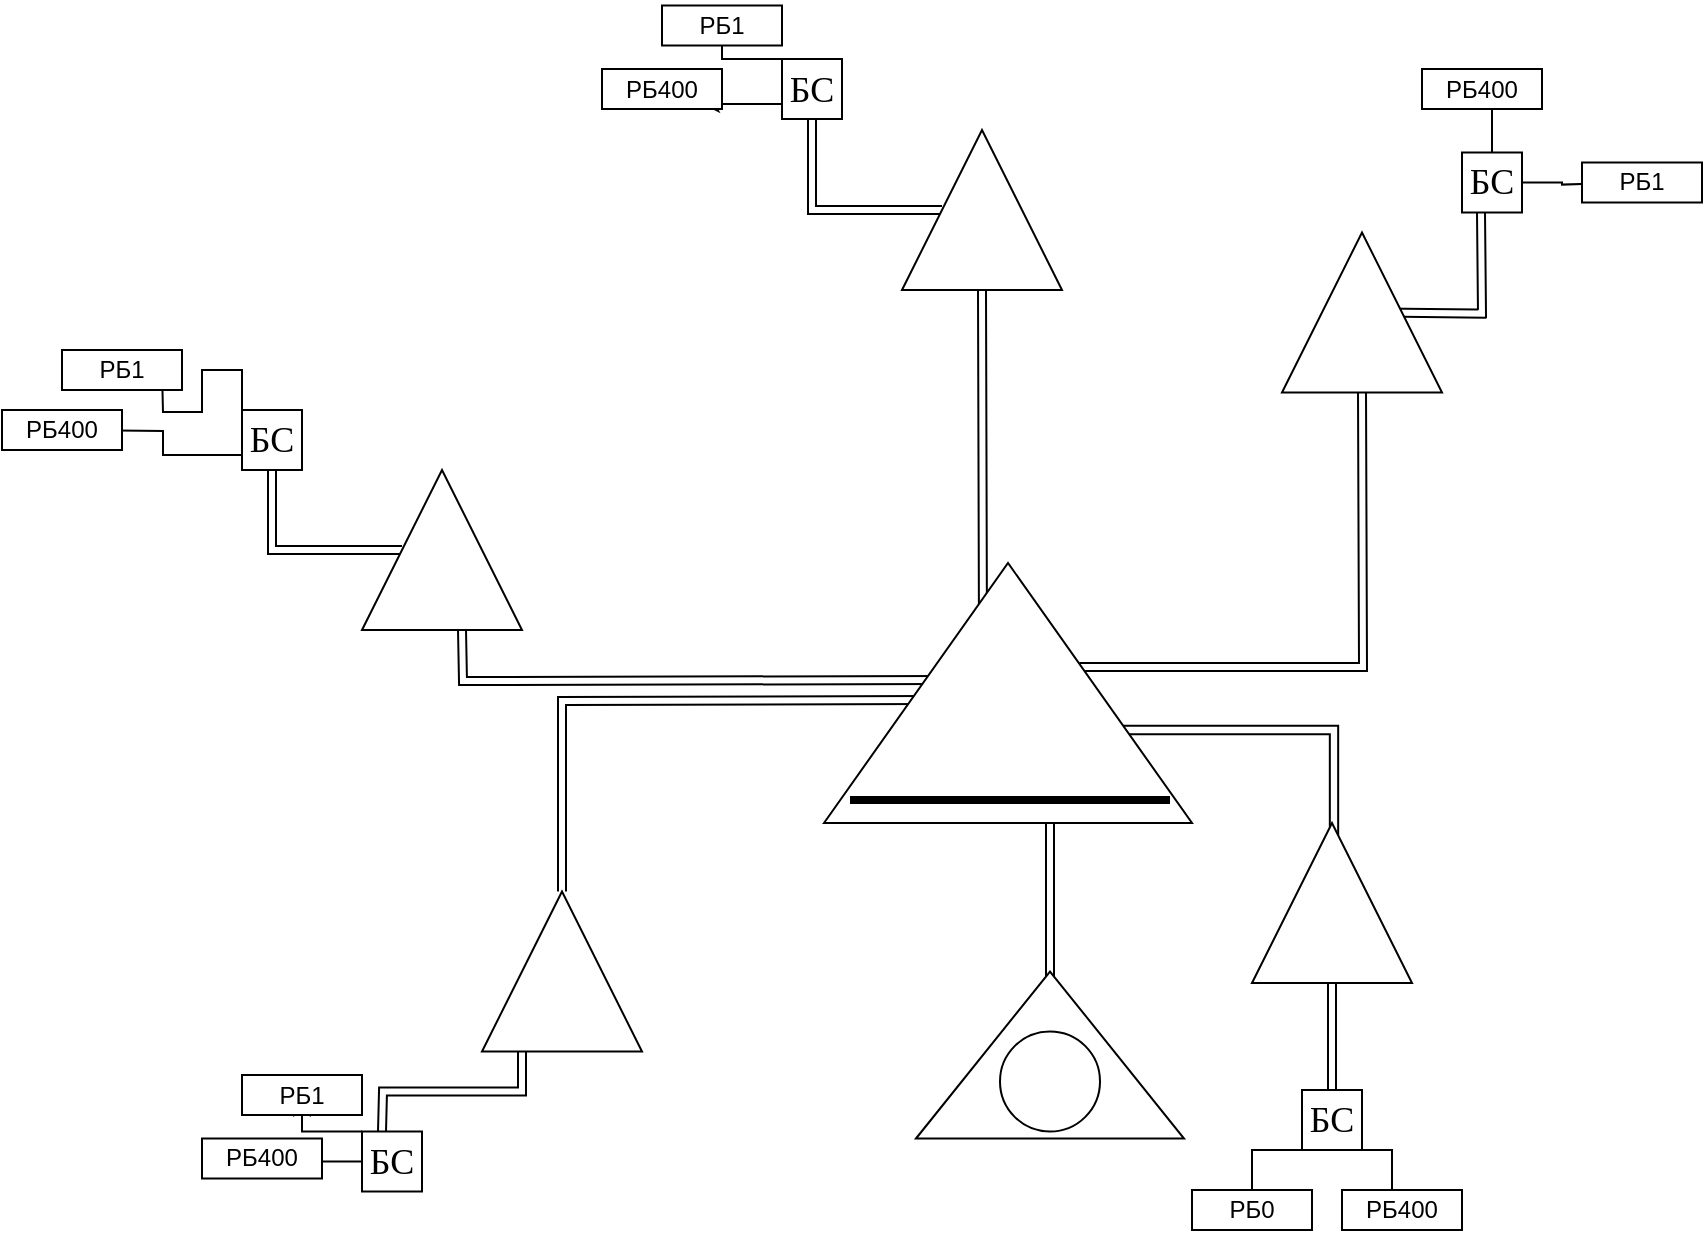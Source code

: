 <mxfile version="24.2.5" type="github">
  <diagram name="Сторінка-1" id="-aMKNxU6E9L7MTQbwJhd">
    <mxGraphModel dx="1947" dy="1637" grid="1" gridSize="10" guides="1" tooltips="1" connect="1" arrows="1" fold="1" page="1" pageScale="1" pageWidth="827" pageHeight="1169" math="0" shadow="0">
      <root>
        <mxCell id="0" />
        <mxCell id="1" parent="0" />
        <mxCell id="pCTq9wC-vszjbYOVtqLL-1" style="edgeStyle=orthogonalEdgeStyle;rounded=0;orthogonalLoop=1;jettySize=auto;html=1;exitX=0.5;exitY=1;exitDx=0;exitDy=0;shape=link;" edge="1" parent="1">
          <mxGeometry relative="1" as="geometry">
            <mxPoint x="414" y="315" as="sourcePoint" />
            <mxPoint x="414" y="430" as="targetPoint" />
          </mxGeometry>
        </mxCell>
        <mxCell id="pCTq9wC-vszjbYOVtqLL-2" style="edgeStyle=orthogonalEdgeStyle;rounded=0;orthogonalLoop=1;jettySize=auto;html=1;exitX=1;exitY=0.5;exitDx=0;exitDy=0;shape=link;width=4.167;" edge="1" parent="1">
          <mxGeometry relative="1" as="geometry">
            <mxPoint x="555" y="350" as="targetPoint" />
            <Array as="points">
              <mxPoint x="556" y="300" />
            </Array>
            <mxPoint x="349" y="285" as="sourcePoint" />
          </mxGeometry>
        </mxCell>
        <mxCell id="pCTq9wC-vszjbYOVtqLL-3" style="edgeStyle=orthogonalEdgeStyle;rounded=0;orthogonalLoop=1;jettySize=auto;html=1;exitX=0;exitY=0.5;exitDx=0;exitDy=0;shape=link;" edge="1" parent="1" target="pCTq9wC-vszjbYOVtqLL-45">
          <mxGeometry relative="1" as="geometry">
            <mxPoint x="215" y="340" as="targetPoint" />
            <mxPoint x="354" y="285" as="sourcePoint" />
          </mxGeometry>
        </mxCell>
        <mxCell id="pCTq9wC-vszjbYOVtqLL-4" style="edgeStyle=orthogonalEdgeStyle;rounded=0;orthogonalLoop=1;jettySize=auto;html=1;exitX=0.5;exitY=0;exitDx=0;exitDy=0;shape=link;" edge="1" parent="1">
          <mxGeometry relative="1" as="geometry">
            <mxPoint x="380" y="80" as="targetPoint" />
            <mxPoint x="414" y="255" as="sourcePoint" />
          </mxGeometry>
        </mxCell>
        <mxCell id="pCTq9wC-vszjbYOVtqLL-5" style="edgeStyle=orthogonalEdgeStyle;rounded=0;orthogonalLoop=1;jettySize=auto;html=1;exitX=0.694;exitY=0.4;exitDx=0;exitDy=0;shape=link;width=4;exitPerimeter=0;" edge="1" parent="1" source="pCTq9wC-vszjbYOVtqLL-164">
          <mxGeometry relative="1" as="geometry">
            <mxPoint x="570" y="130" as="targetPoint" />
            <mxPoint x="474" y="255" as="sourcePoint" />
          </mxGeometry>
        </mxCell>
        <mxCell id="pCTq9wC-vszjbYOVtqLL-6" style="edgeStyle=orthogonalEdgeStyle;rounded=0;orthogonalLoop=1;jettySize=auto;html=1;shape=link;" edge="1" parent="1">
          <mxGeometry relative="1" as="geometry">
            <mxPoint x="120" y="250" as="targetPoint" />
            <mxPoint x="360" y="275" as="sourcePoint" />
          </mxGeometry>
        </mxCell>
        <mxCell id="pCTq9wC-vszjbYOVtqLL-13" style="edgeStyle=orthogonalEdgeStyle;rounded=0;orthogonalLoop=1;jettySize=auto;html=1;exitX=0;exitY=0.5;exitDx=0;exitDy=0;entryX=0.5;entryY=0;entryDx=0;entryDy=0;shape=link;" edge="1" parent="1" source="pCTq9wC-vszjbYOVtqLL-14" target="pCTq9wC-vszjbYOVtqLL-23">
          <mxGeometry relative="1" as="geometry" />
        </mxCell>
        <mxCell id="pCTq9wC-vszjbYOVtqLL-14" value="" style="triangle;whiteSpace=wrap;html=1;rotation=-90;" vertex="1" parent="1">
          <mxGeometry x="515" y="346.5" width="80" height="80" as="geometry" />
        </mxCell>
        <mxCell id="pCTq9wC-vszjbYOVtqLL-21" style="edgeStyle=orthogonalEdgeStyle;rounded=0;orthogonalLoop=1;jettySize=auto;html=1;exitX=1;exitY=1;exitDx=0;exitDy=0;" edge="1" parent="1" source="pCTq9wC-vszjbYOVtqLL-23">
          <mxGeometry relative="1" as="geometry">
            <mxPoint x="585" y="540" as="targetPoint" />
          </mxGeometry>
        </mxCell>
        <mxCell id="pCTq9wC-vszjbYOVtqLL-22" style="edgeStyle=orthogonalEdgeStyle;rounded=0;orthogonalLoop=1;jettySize=auto;html=1;exitX=0;exitY=1;exitDx=0;exitDy=0;" edge="1" parent="1" source="pCTq9wC-vszjbYOVtqLL-23">
          <mxGeometry relative="1" as="geometry">
            <mxPoint x="515" y="540" as="targetPoint" />
          </mxGeometry>
        </mxCell>
        <mxCell id="pCTq9wC-vszjbYOVtqLL-23" value="&lt;font face=&quot;Times New Roman&quot;&gt;&lt;span style=&quot;font-size: 18px;&quot;&gt;БС&lt;/span&gt;&lt;/font&gt;" style="whiteSpace=wrap;html=1;aspect=fixed;" vertex="1" parent="1">
          <mxGeometry x="540" y="480" width="30" height="30" as="geometry" />
        </mxCell>
        <mxCell id="pCTq9wC-vszjbYOVtqLL-30" value="РБ400" style="rounded=0;whiteSpace=wrap;html=1;" vertex="1" parent="1">
          <mxGeometry x="560" y="530" width="60" height="20" as="geometry" />
        </mxCell>
        <mxCell id="pCTq9wC-vszjbYOVtqLL-31" value="РБ0" style="rounded=0;whiteSpace=wrap;html=1;" vertex="1" parent="1">
          <mxGeometry x="485" y="530" width="60" height="20" as="geometry" />
        </mxCell>
        <mxCell id="pCTq9wC-vszjbYOVtqLL-43" style="edgeStyle=orthogonalEdgeStyle;rounded=0;orthogonalLoop=1;jettySize=auto;html=1;exitX=0;exitY=0.25;exitDx=0;exitDy=0;shape=link;" edge="1" parent="1" source="pCTq9wC-vszjbYOVtqLL-45">
          <mxGeometry relative="1" as="geometry">
            <mxPoint x="80" y="500.75" as="targetPoint" />
          </mxGeometry>
        </mxCell>
        <mxCell id="pCTq9wC-vszjbYOVtqLL-45" value="" style="triangle;whiteSpace=wrap;html=1;rotation=-90;" vertex="1" parent="1">
          <mxGeometry x="130" y="380.75" width="80" height="80" as="geometry" />
        </mxCell>
        <mxCell id="pCTq9wC-vszjbYOVtqLL-56" style="edgeStyle=orthogonalEdgeStyle;rounded=0;orthogonalLoop=1;jettySize=auto;html=1;exitX=0;exitY=0.5;exitDx=0;exitDy=0;" edge="1" parent="1" source="pCTq9wC-vszjbYOVtqLL-58">
          <mxGeometry relative="1" as="geometry">
            <mxPoint x="40" y="516.25" as="targetPoint" />
          </mxGeometry>
        </mxCell>
        <mxCell id="pCTq9wC-vszjbYOVtqLL-57" style="edgeStyle=orthogonalEdgeStyle;rounded=0;orthogonalLoop=1;jettySize=auto;html=1;exitX=0;exitY=0;exitDx=0;exitDy=0;" edge="1" parent="1" source="pCTq9wC-vszjbYOVtqLL-58">
          <mxGeometry relative="1" as="geometry">
            <mxPoint x="40" y="484.25" as="targetPoint" />
          </mxGeometry>
        </mxCell>
        <mxCell id="pCTq9wC-vszjbYOVtqLL-58" value="&lt;font face=&quot;Times New Roman&quot;&gt;&lt;span style=&quot;font-size: 18px;&quot;&gt;БС&lt;/span&gt;&lt;/font&gt;" style="whiteSpace=wrap;html=1;aspect=fixed;" vertex="1" parent="1">
          <mxGeometry x="70" y="500.75" width="30" height="30" as="geometry" />
        </mxCell>
        <mxCell id="pCTq9wC-vszjbYOVtqLL-62" value="РБ1" style="rounded=0;whiteSpace=wrap;html=1;" vertex="1" parent="1">
          <mxGeometry x="10" y="472.5" width="60" height="20" as="geometry" />
        </mxCell>
        <mxCell id="pCTq9wC-vszjbYOVtqLL-66" value="РБ400" style="rounded=0;whiteSpace=wrap;html=1;" vertex="1" parent="1">
          <mxGeometry x="-10" y="504.25" width="60" height="20" as="geometry" />
        </mxCell>
        <mxCell id="pCTq9wC-vszjbYOVtqLL-68" style="edgeStyle=orthogonalEdgeStyle;rounded=0;orthogonalLoop=1;jettySize=auto;html=1;exitX=0.5;exitY=1;exitDx=0;exitDy=0;shape=link;" edge="1" parent="1">
          <mxGeometry relative="1" as="geometry">
            <mxPoint x="629.5" y="41.25" as="targetPoint" />
            <mxPoint x="579.5" y="91.25" as="sourcePoint" />
          </mxGeometry>
        </mxCell>
        <mxCell id="pCTq9wC-vszjbYOVtqLL-72" value="" style="triangle;whiteSpace=wrap;html=1;rotation=-90;" vertex="1" parent="1">
          <mxGeometry x="530" y="51.25" width="80" height="80" as="geometry" />
        </mxCell>
        <mxCell id="pCTq9wC-vszjbYOVtqLL-76" style="edgeStyle=orthogonalEdgeStyle;rounded=0;orthogonalLoop=1;jettySize=auto;html=1;exitX=0.5;exitY=0;exitDx=0;exitDy=0;" edge="1" parent="1" source="pCTq9wC-vszjbYOVtqLL-78">
          <mxGeometry relative="1" as="geometry">
            <mxPoint x="635" y="-25.25" as="targetPoint" />
          </mxGeometry>
        </mxCell>
        <mxCell id="pCTq9wC-vszjbYOVtqLL-77" style="edgeStyle=orthogonalEdgeStyle;rounded=0;orthogonalLoop=1;jettySize=auto;html=1;exitX=1;exitY=0.5;exitDx=0;exitDy=0;" edge="1" parent="1" source="pCTq9wC-vszjbYOVtqLL-78">
          <mxGeometry relative="1" as="geometry">
            <mxPoint x="690" y="26.75" as="targetPoint" />
          </mxGeometry>
        </mxCell>
        <mxCell id="pCTq9wC-vszjbYOVtqLL-78" value="&lt;font face=&quot;Times New Roman&quot;&gt;&lt;span style=&quot;font-size: 18px;&quot;&gt;БС&lt;/span&gt;&lt;/font&gt;" style="whiteSpace=wrap;html=1;aspect=fixed;" vertex="1" parent="1">
          <mxGeometry x="620" y="11.25" width="30" height="30" as="geometry" />
        </mxCell>
        <mxCell id="pCTq9wC-vszjbYOVtqLL-91" value="РБ1" style="rounded=0;whiteSpace=wrap;html=1;" vertex="1" parent="1">
          <mxGeometry x="680" y="16.25" width="60" height="20" as="geometry" />
        </mxCell>
        <mxCell id="pCTq9wC-vszjbYOVtqLL-95" value="РБ400" style="rounded=0;whiteSpace=wrap;html=1;" vertex="1" parent="1">
          <mxGeometry x="600" y="-30.5" width="60" height="20" as="geometry" />
        </mxCell>
        <mxCell id="pCTq9wC-vszjbYOVtqLL-98" style="edgeStyle=orthogonalEdgeStyle;rounded=0;orthogonalLoop=1;jettySize=auto;html=1;exitX=0.5;exitY=0;exitDx=0;exitDy=0;shape=link;entryX=0.5;entryY=1;entryDx=0;entryDy=0;" edge="1" parent="1" source="pCTq9wC-vszjbYOVtqLL-103" target="pCTq9wC-vszjbYOVtqLL-114">
          <mxGeometry relative="1" as="geometry">
            <mxPoint x="-43.5" y="133.25" as="targetPoint" />
          </mxGeometry>
        </mxCell>
        <mxCell id="pCTq9wC-vszjbYOVtqLL-103" value="" style="triangle;whiteSpace=wrap;html=1;rotation=-90;" vertex="1" parent="1">
          <mxGeometry x="70" y="170" width="80" height="80" as="geometry" />
        </mxCell>
        <mxCell id="pCTq9wC-vszjbYOVtqLL-112" style="edgeStyle=orthogonalEdgeStyle;rounded=0;orthogonalLoop=1;jettySize=auto;html=1;exitX=0;exitY=0.75;exitDx=0;exitDy=0;" edge="1" parent="1" source="pCTq9wC-vszjbYOVtqLL-114">
          <mxGeometry relative="1" as="geometry">
            <mxPoint x="-70" y="150" as="targetPoint" />
          </mxGeometry>
        </mxCell>
        <mxCell id="pCTq9wC-vszjbYOVtqLL-113" style="edgeStyle=orthogonalEdgeStyle;rounded=0;orthogonalLoop=1;jettySize=auto;html=1;exitX=0;exitY=0;exitDx=0;exitDy=0;entryX=0.5;entryY=1;entryDx=0;entryDy=0;" edge="1" parent="1" source="pCTq9wC-vszjbYOVtqLL-114">
          <mxGeometry relative="1" as="geometry">
            <mxPoint x="-30" y="120" as="targetPoint" />
          </mxGeometry>
        </mxCell>
        <mxCell id="pCTq9wC-vszjbYOVtqLL-114" value="&lt;font face=&quot;Times New Roman&quot;&gt;&lt;span style=&quot;font-size: 18px;&quot;&gt;БС&lt;/span&gt;&lt;/font&gt;" style="whiteSpace=wrap;html=1;aspect=fixed;" vertex="1" parent="1">
          <mxGeometry x="10" y="140" width="30" height="30" as="geometry" />
        </mxCell>
        <mxCell id="pCTq9wC-vszjbYOVtqLL-128" value="РБ400" style="rounded=0;whiteSpace=wrap;html=1;" vertex="1" parent="1">
          <mxGeometry x="-110" y="140" width="60" height="20" as="geometry" />
        </mxCell>
        <mxCell id="pCTq9wC-vszjbYOVtqLL-129" style="edgeStyle=orthogonalEdgeStyle;rounded=0;orthogonalLoop=1;jettySize=auto;html=1;exitX=0.5;exitY=0;exitDx=0;exitDy=0;shape=link;entryX=0.5;entryY=1;entryDx=0;entryDy=0;" edge="1" parent="1" source="pCTq9wC-vszjbYOVtqLL-134" target="pCTq9wC-vszjbYOVtqLL-146">
          <mxGeometry relative="1" as="geometry">
            <mxPoint x="300" y="-84.5" as="targetPoint" />
          </mxGeometry>
        </mxCell>
        <mxCell id="pCTq9wC-vszjbYOVtqLL-134" value="" style="triangle;whiteSpace=wrap;html=1;rotation=-90;" vertex="1" parent="1">
          <mxGeometry x="340" width="80" height="80" as="geometry" />
        </mxCell>
        <mxCell id="pCTq9wC-vszjbYOVtqLL-144" style="edgeStyle=orthogonalEdgeStyle;rounded=0;orthogonalLoop=1;jettySize=auto;html=1;exitX=0;exitY=0.75;exitDx=0;exitDy=0;" edge="1" parent="1" source="pCTq9wC-vszjbYOVtqLL-146">
          <mxGeometry relative="1" as="geometry">
            <mxPoint x="240" y="-13" as="targetPoint" />
          </mxGeometry>
        </mxCell>
        <mxCell id="pCTq9wC-vszjbYOVtqLL-145" style="edgeStyle=orthogonalEdgeStyle;rounded=0;orthogonalLoop=1;jettySize=auto;html=1;exitX=0;exitY=0;exitDx=0;exitDy=0;" edge="1" parent="1" source="pCTq9wC-vszjbYOVtqLL-146">
          <mxGeometry relative="1" as="geometry">
            <mxPoint x="250" y="-57" as="targetPoint" />
          </mxGeometry>
        </mxCell>
        <mxCell id="pCTq9wC-vszjbYOVtqLL-146" value="&lt;font face=&quot;Times New Roman&quot;&gt;&lt;span style=&quot;font-size: 18px;&quot;&gt;БС&lt;/span&gt;&lt;/font&gt;" style="whiteSpace=wrap;html=1;aspect=fixed;" vertex="1" parent="1">
          <mxGeometry x="280" y="-35.5" width="30" height="30" as="geometry" />
        </mxCell>
        <mxCell id="pCTq9wC-vszjbYOVtqLL-154" value="РБ1" style="rounded=0;whiteSpace=wrap;html=1;" vertex="1" parent="1">
          <mxGeometry x="220" y="-62.25" width="60" height="20" as="geometry" />
        </mxCell>
        <mxCell id="pCTq9wC-vszjbYOVtqLL-158" value="РБ400" style="rounded=0;whiteSpace=wrap;html=1;" vertex="1" parent="1">
          <mxGeometry x="190" y="-30.5" width="60" height="20" as="geometry" />
        </mxCell>
        <mxCell id="pCTq9wC-vszjbYOVtqLL-161" value="РБ1" style="rounded=0;whiteSpace=wrap;html=1;" vertex="1" parent="1">
          <mxGeometry x="-80" y="110" width="60" height="20" as="geometry" />
        </mxCell>
        <mxCell id="pCTq9wC-vszjbYOVtqLL-164" value="" style="verticalLabelPosition=bottom;verticalAlign=top;html=1;shape=mxgraph.basic.acute_triangle;dx=0.5;" vertex="1" parent="1">
          <mxGeometry x="301" y="216.5" width="184" height="130" as="geometry" />
        </mxCell>
        <mxCell id="pCTq9wC-vszjbYOVtqLL-166" value="" style="line;strokeWidth=4;html=1;perimeter=backbonePerimeter;points=[];outlineConnect=0;" vertex="1" parent="1">
          <mxGeometry x="314" y="330" width="160" height="10" as="geometry" />
        </mxCell>
        <mxCell id="pCTq9wC-vszjbYOVtqLL-167" value="" style="verticalLabelPosition=bottom;verticalAlign=top;html=1;shape=mxgraph.basic.acute_triangle;dx=0.5;" vertex="1" parent="1">
          <mxGeometry x="347" y="420.75" width="134" height="83.5" as="geometry" />
        </mxCell>
        <mxCell id="pCTq9wC-vszjbYOVtqLL-168" value="" style="ellipse;whiteSpace=wrap;html=1;aspect=fixed;" vertex="1" parent="1">
          <mxGeometry x="389" y="450.75" width="50" height="50" as="geometry" />
        </mxCell>
      </root>
    </mxGraphModel>
  </diagram>
</mxfile>
